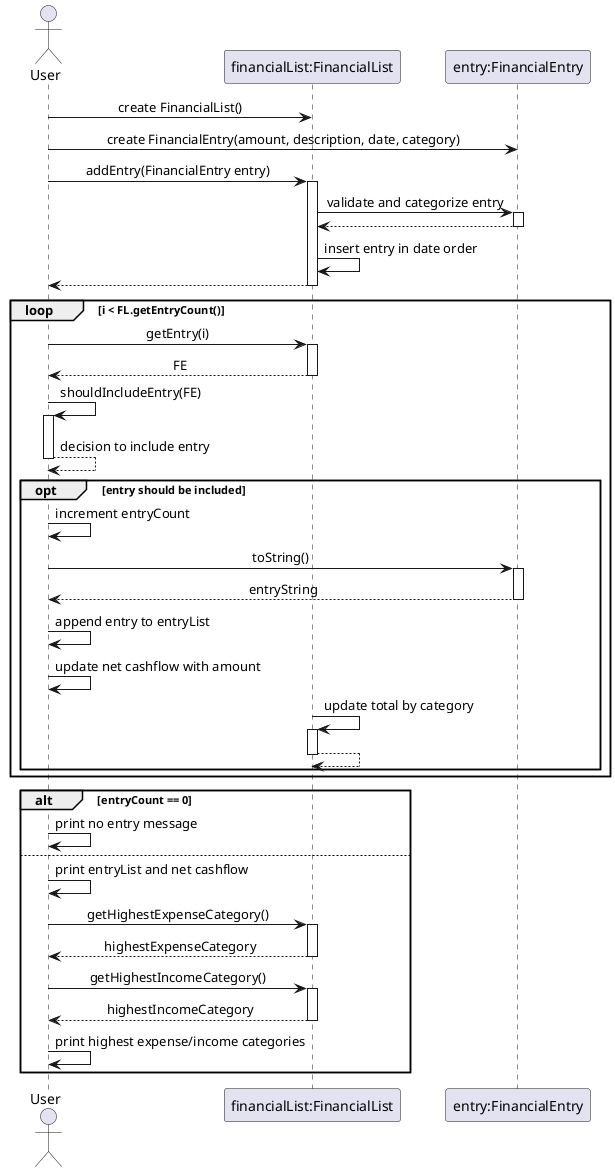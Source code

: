 
@startuml
skinparam sequenceMessageAlign center
skinparam responseMessageBelowArrow true

actor User
participant "financialList:FinancialList" as FL
participant "entry:FinancialEntry" as FE

User -> FL : create FinancialList()
User -> FE : create FinancialEntry(amount, description, date, category)

User -> FL : addEntry(FinancialEntry entry)
activate FL
FL -> FE : validate and categorize entry
activate FE
return
FL -> FL : insert entry in date order
return

loop i < FL.getEntryCount()
    User -> FL : getEntry(i)
    activate FL
    return FE

    User -> User : shouldIncludeEntry(FE)
    activate User
    return decision to include entry

    opt entry should be included
        User -> User : increment entryCount
        User -> FE : toString()
        activate FE
        return entryString
        User -> User : append entry to entryList
        User -> User : update net cashflow with amount
        FL -> FL : update total by category
        activate FL
        return
    end
end

alt entryCount == 0
    User -> User : print no entry message
else
    User -> User: print entryList and net cashflow
    User -> FL : getHighestExpenseCategory()
    activate FL
    return highestExpenseCategory
    User -> FL : getHighestIncomeCategory()
    activate FL
    return highestIncomeCategory
    User -> User: print highest expense/income categories
end

@enduml
